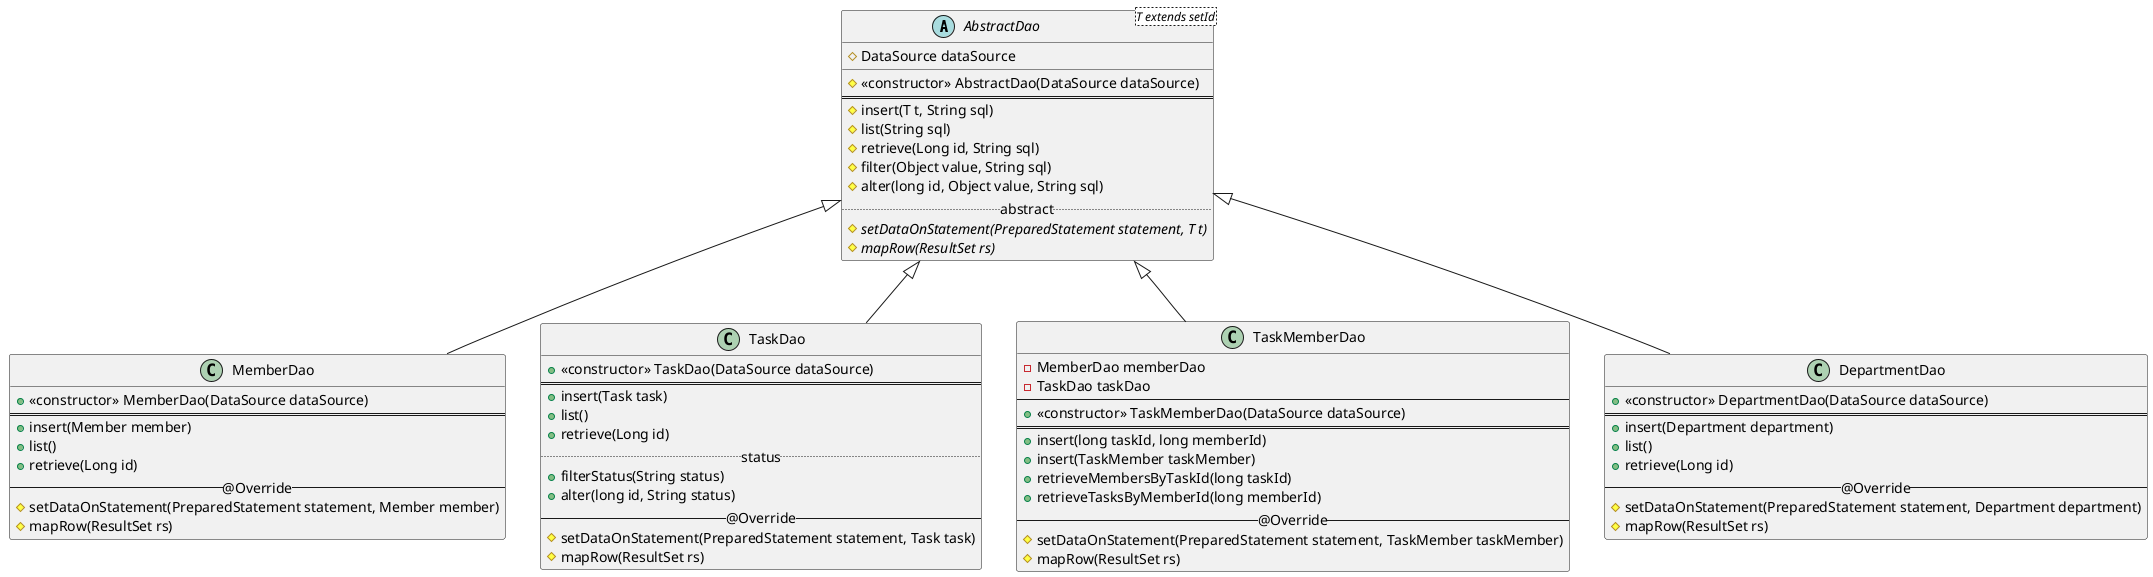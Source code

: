 @startuml

abstract AbstractDao<T extends setId> {
    {field} # DataSource dataSource
    ___
    {method} # <<constructor>> AbstractDao(DataSource dataSource)
    ==
    {method} # insert(T t, String sql)
    {method} # list(String sql)
    {method} # retrieve(Long id, String sql)
    {method} # filter(Object value, String sql)
    {method} # alter(long id, Object value, String sql)
    ..abstract..
    {abstract} # setDataOnStatement(PreparedStatement statement, T t)
    {abstract} # mapRow(ResultSet rs)
}

Class MemberDao extends AbstractDao {
    {method} + <<constructor>> MemberDao(DataSource dataSource)
    ==
    {method} + insert(Member member)
    {method} + list()
    {method} + retrieve(Long id)
    --@Override--
    {method} # setDataOnStatement(PreparedStatement statement, Member member)
    {method} # mapRow(ResultSet rs)
}

Class TaskDao extends AbstractDao {
    {method} + <<constructor>> TaskDao(DataSource dataSource)
    ==
    {method} + insert(Task task)
    {method} + list()
    {method} + retrieve(Long id)
    ..status..
    {method} + filterStatus(String status)
    {method} + alter(long id, String status)
    --@Override--
    {method} # setDataOnStatement(PreparedStatement statement, Task task)
    {method} # mapRow(ResultSet rs)
}

Class TaskMemberDao extends AbstractDao {
    {field} - MemberDao memberDao
    {field} - TaskDao taskDao
    --
    {method} + <<constructor>> TaskMemberDao(DataSource dataSource)
    ==
    {method} + insert(long taskId, long memberId)
    {method} + insert(TaskMember taskMember)
    {method} + retrieveMembersByTaskId(long taskId)
    {method} + retrieveTasksByMemberId(long memberId)
    --@Override--
    {method} # setDataOnStatement(PreparedStatement statement, TaskMember taskMember)
    {method} # mapRow(ResultSet rs)
}
Class DepartmentDao extends AbstractDao {
    {method} + <<constructor>> DepartmentDao(DataSource dataSource)
    ==
    {method} + insert(Department department)
    {method} + list()
    {method} + retrieve(Long id)
    --@Override--
    {method} # setDataOnStatement(PreparedStatement statement, Department department)
    {method} # mapRow(ResultSet rs)
}
@enduml